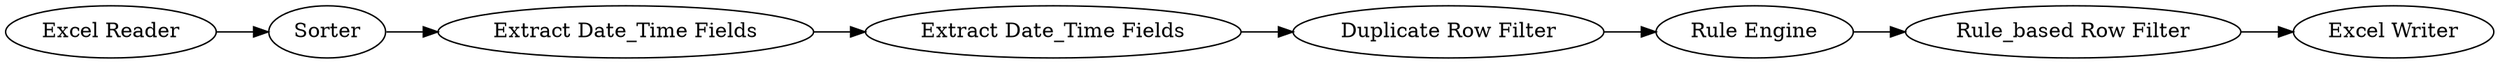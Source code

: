 digraph {
	1 -> 17
	14 -> 16
	17 -> 10
	13 -> 14
	16 -> 18
	10 -> 11
	11 -> 13
	16 [label="Rule_based Row Filter"]
	13 [label="Duplicate Row Filter"]
	1 [label="Excel Reader"]
	11 [label="Extract Date_Time Fields"]
	18 [label="Excel Writer"]
	14 [label="Rule Engine"]
	17 [label=Sorter]
	10 [label="Extract Date_Time Fields"]
	rankdir=LR
}
